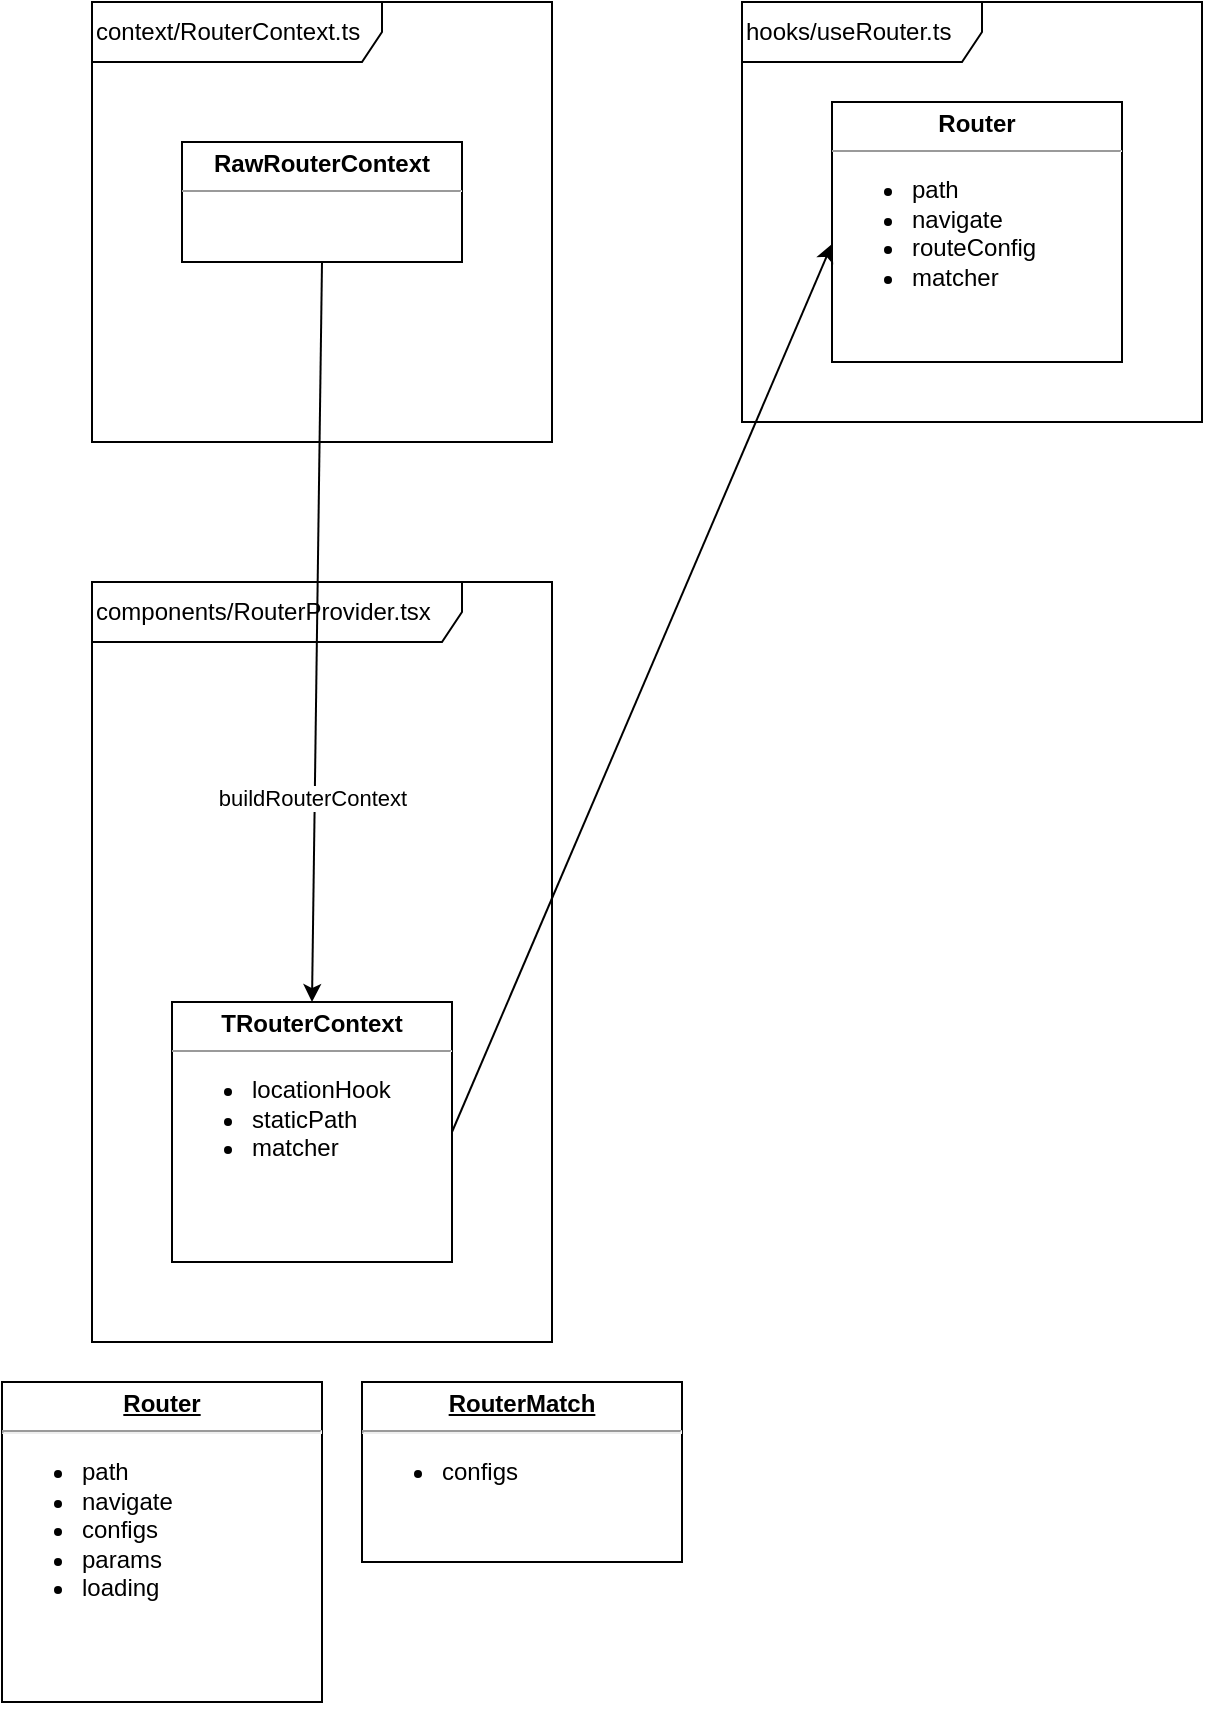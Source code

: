 <mxfile version="14.2.4" type="embed">
    <diagram id="_YIK-AuZUHdV7MpziC5e" name="Router">
        <mxGraphModel dx="1238" dy="950" grid="1" gridSize="10" guides="1" tooltips="1" connect="1" arrows="1" fold="1" page="1" pageScale="1" pageWidth="850" pageHeight="1100" math="0" shadow="0">
            <root>
                <mxCell id="0"/>
                <mxCell id="1" parent="0"/>
                <mxCell id="10" value="context/RouterContext.ts" style="shape=umlFrame;whiteSpace=wrap;html=1;labelBackgroundColor=none;align=left;width=145;height=30;" parent="1" vertex="1">
                    <mxGeometry x="55" y="40" width="230" height="220" as="geometry"/>
                </mxCell>
                <mxCell id="2" value="components/RouterProvider.tsx" style="shape=umlFrame;whiteSpace=wrap;html=1;labelBackgroundColor=none;align=left;width=185;height=30;" parent="1" vertex="1">
                    <mxGeometry x="55" y="330" width="230" height="380" as="geometry"/>
                </mxCell>
                <mxCell id="3" value="&lt;p style=&quot;margin: 0px ; margin-top: 4px ; text-align: center&quot;&gt;&lt;b&gt;RawRouterContext&lt;/b&gt;&lt;/p&gt;&lt;hr size=&quot;1&quot;&gt;&lt;div style=&quot;height: 2px&quot;&gt;&lt;br&gt;&lt;/div&gt;" style="verticalAlign=top;align=left;overflow=fill;fontSize=12;fontFamily=Helvetica;html=1;spacing=11;labelBorderColor=none;labelBackgroundColor=none;spacingLeft=144;" parent="1" vertex="1">
                    <mxGeometry x="100" y="110" width="140" height="60" as="geometry"/>
                </mxCell>
                <mxCell id="4" value="&lt;p style=&quot;margin: 0px ; margin-top: 4px ; text-align: center&quot;&gt;&lt;b&gt;TRouterContext&lt;/b&gt;&lt;/p&gt;&lt;hr size=&quot;1&quot;&gt;&lt;div style=&quot;height: 2px&quot;&gt;&lt;ul&gt;&lt;li&gt;locationHook&lt;/li&gt;&lt;li&gt;staticPath&lt;/li&gt;&lt;li&gt;matcher&lt;/li&gt;&lt;/ul&gt;&lt;/div&gt;" style="verticalAlign=top;align=left;overflow=fill;fontSize=12;fontFamily=Helvetica;html=1;spacing=11;labelBorderColor=none;labelBackgroundColor=none;spacingLeft=144;" parent="1" vertex="1">
                    <mxGeometry x="95" y="540" width="140" height="130" as="geometry"/>
                </mxCell>
                <mxCell id="5" value="buildRouterContext" style="endArrow=classic;html=1;exitX=0.5;exitY=1;exitDx=0;exitDy=0;entryX=0.5;entryY=0;entryDx=0;entryDy=0;" parent="1" source="3" target="4" edge="1">
                    <mxGeometry x="0.449" y="-1" relative="1" as="geometry">
                        <mxPoint x="450" y="860" as="sourcePoint"/>
                        <mxPoint x="610" y="860" as="targetPoint"/>
                        <mxPoint as="offset"/>
                    </mxGeometry>
                </mxCell>
                <mxCell id="7" value="hooks/useRouter.ts" style="shape=umlFrame;whiteSpace=wrap;html=1;labelBackgroundColor=none;align=left;width=120;height=30;" parent="1" vertex="1">
                    <mxGeometry x="380" y="40" width="230" height="210" as="geometry"/>
                </mxCell>
                <mxCell id="8" value="&lt;p style=&quot;margin: 0px ; margin-top: 4px ; text-align: center&quot;&gt;&lt;b&gt;Router&lt;/b&gt;&lt;/p&gt;&lt;hr size=&quot;1&quot;&gt;&lt;div style=&quot;height: 2px&quot;&gt;&lt;ul&gt;&lt;li&gt;path&lt;/li&gt;&lt;li&gt;navigate&lt;/li&gt;&lt;li&gt;routeConfig&lt;/li&gt;&lt;li&gt;matcher&lt;/li&gt;&lt;/ul&gt;&lt;/div&gt;" style="verticalAlign=top;align=left;overflow=fill;fontSize=12;fontFamily=Helvetica;html=1;spacing=11;labelBorderColor=none;labelBackgroundColor=none;spacingLeft=144;" parent="1" vertex="1">
                    <mxGeometry x="425" y="90" width="145" height="130" as="geometry"/>
                </mxCell>
                <mxCell id="9" value="" style="endArrow=classic;html=1;exitX=1;exitY=0.5;exitDx=0;exitDy=0;entryX=0;entryY=0.546;entryDx=0;entryDy=0;entryPerimeter=0;" parent="1" source="4" target="8" edge="1">
                    <mxGeometry width="50" height="50" relative="1" as="geometry">
                        <mxPoint x="435" y="565" as="sourcePoint"/>
                        <mxPoint x="485" y="515" as="targetPoint"/>
                    </mxGeometry>
                </mxCell>
                <mxCell id="12" value="&lt;p style=&quot;margin: 0px ; margin-top: 4px ; text-align: center ; text-decoration: underline&quot;&gt;&lt;b&gt;Router&lt;/b&gt;&lt;/p&gt;&lt;hr&gt;&lt;p style=&quot;margin: 0px ; margin-left: 8px&quot;&gt;&lt;/p&gt;&lt;ul&gt;&lt;li&gt;path&lt;/li&gt;&lt;li&gt;navigate&lt;/li&gt;&lt;li&gt;configs&lt;/li&gt;&lt;li&gt;params&lt;/li&gt;&lt;li&gt;loading&lt;/li&gt;&lt;/ul&gt;&lt;p&gt;&lt;/p&gt;" style="verticalAlign=top;align=left;overflow=fill;fontSize=12;fontFamily=Helvetica;html=1;" vertex="1" parent="1">
                    <mxGeometry x="10" y="730" width="160" height="160" as="geometry"/>
                </mxCell>
                <mxCell id="13" style="edgeStyle=orthogonalEdgeStyle;rounded=0;orthogonalLoop=1;jettySize=auto;html=1;exitX=0.5;exitY=1;exitDx=0;exitDy=0;" edge="1" parent="1" source="12" target="12">
                    <mxGeometry relative="1" as="geometry"/>
                </mxCell>
                <mxCell id="14" value="&lt;p style=&quot;margin: 0px ; margin-top: 4px ; text-align: center ; text-decoration: underline&quot;&gt;&lt;b&gt;RouterMatch&lt;/b&gt;&lt;/p&gt;&lt;hr&gt;&lt;p style=&quot;margin: 0px ; margin-left: 8px&quot;&gt;&lt;ul&gt;&lt;li&gt;configs&lt;/li&gt;&lt;/ul&gt;&lt;/p&gt;" style="verticalAlign=top;align=left;overflow=fill;fontSize=12;fontFamily=Helvetica;html=1;" vertex="1" parent="1">
                    <mxGeometry x="190" y="730" width="160" height="90" as="geometry"/>
                </mxCell>
            </root>
        </mxGraphModel>
    </diagram>
</mxfile>